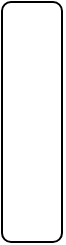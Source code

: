 <mxfile version="20.8.13" type="github" pages="2"><diagram id="8cfLSDVFYSSkYeuZr6Ks" name="Page-1"><mxGraphModel dx="537" dy="609" grid="1" gridSize="10" guides="1" tooltips="1" connect="1" arrows="1" fold="1" page="1" pageScale="1" pageWidth="1169" pageHeight="827" math="0" shadow="0"><root><mxCell id="0"/><mxCell id="1" parent="0"/><mxCell id="BxbSnMXDaGCzwKg99wpc-1" value="" style="rounded=1;whiteSpace=wrap;html=1;rotation=-90;" vertex="1" parent="1"><mxGeometry x="155" y="245" width="120" height="30" as="geometry"/></mxCell></root></mxGraphModel></diagram><diagram id="lq7hsERbANeEnVt_2CbC" name="Page-2"><mxGraphModel dx="1065" dy="626" grid="1" gridSize="10" guides="1" tooltips="1" connect="1" arrows="1" fold="1" page="1" pageScale="1" pageWidth="1169" pageHeight="827" math="0" shadow="0"><root><mxCell id="0"/><mxCell id="1" parent="0"/><mxCell id="m_DO0YMKpi7YT40wdKDt-1" value="" style="rounded=1;whiteSpace=wrap;html=1;" vertex="1" parent="1"><mxGeometry x="80" y="80" width="120" height="60" as="geometry"/></mxCell></root></mxGraphModel></diagram></mxfile>